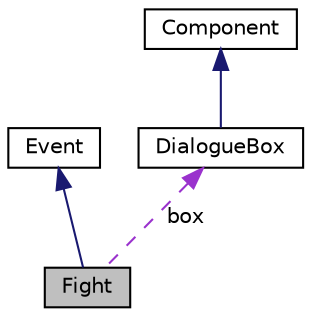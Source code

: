 digraph "Fight"
{
 // LATEX_PDF_SIZE
  edge [fontname="Helvetica",fontsize="10",labelfontname="Helvetica",labelfontsize="10"];
  node [fontname="Helvetica",fontsize="10",shape=record];
  Node1 [label="Fight",height=0.2,width=0.4,color="black", fillcolor="grey75", style="filled", fontcolor="black",tooltip=" "];
  Node2 -> Node1 [dir="back",color="midnightblue",fontsize="10",style="solid",fontname="Helvetica"];
  Node2 [label="Event",height=0.2,width=0.4,color="black", fillcolor="white", style="filled",URL="$class_event.html",tooltip="events launched in gameplay An event launched by interacting with a node. Overrides gameplay."];
  Node3 -> Node1 [dir="back",color="darkorchid3",fontsize="10",style="dashed",label=" box" ,fontname="Helvetica"];
  Node3 [label="DialogueBox",height=0.2,width=0.4,color="black", fillcolor="white", style="filled",URL="$class_dialogue_box.html",tooltip=" "];
  Node4 -> Node3 [dir="back",color="midnightblue",fontsize="10",style="solid",fontname="Helvetica"];
  Node4 [label="Component",height=0.2,width=0.4,color="black", fillcolor="white", style="filled",URL="$class_component.html",tooltip="container class for Components Components makes up a scene for events"];
}
